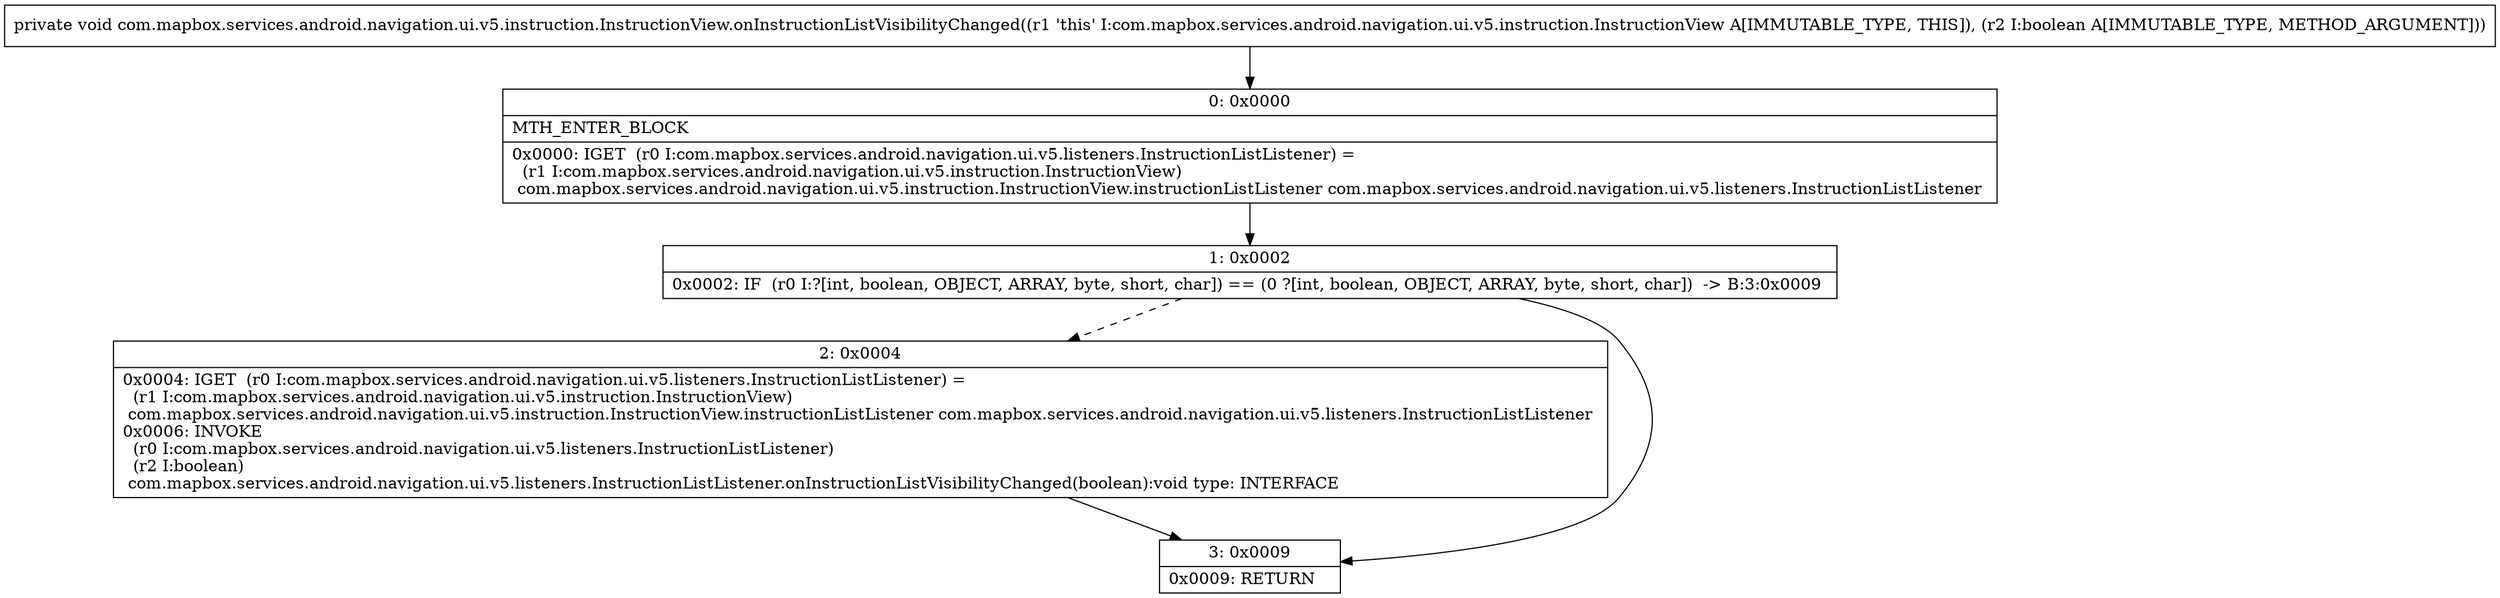 digraph "CFG forcom.mapbox.services.android.navigation.ui.v5.instruction.InstructionView.onInstructionListVisibilityChanged(Z)V" {
Node_0 [shape=record,label="{0\:\ 0x0000|MTH_ENTER_BLOCK\l|0x0000: IGET  (r0 I:com.mapbox.services.android.navigation.ui.v5.listeners.InstructionListListener) = \l  (r1 I:com.mapbox.services.android.navigation.ui.v5.instruction.InstructionView)\l com.mapbox.services.android.navigation.ui.v5.instruction.InstructionView.instructionListListener com.mapbox.services.android.navigation.ui.v5.listeners.InstructionListListener \l}"];
Node_1 [shape=record,label="{1\:\ 0x0002|0x0002: IF  (r0 I:?[int, boolean, OBJECT, ARRAY, byte, short, char]) == (0 ?[int, boolean, OBJECT, ARRAY, byte, short, char])  \-\> B:3:0x0009 \l}"];
Node_2 [shape=record,label="{2\:\ 0x0004|0x0004: IGET  (r0 I:com.mapbox.services.android.navigation.ui.v5.listeners.InstructionListListener) = \l  (r1 I:com.mapbox.services.android.navigation.ui.v5.instruction.InstructionView)\l com.mapbox.services.android.navigation.ui.v5.instruction.InstructionView.instructionListListener com.mapbox.services.android.navigation.ui.v5.listeners.InstructionListListener \l0x0006: INVOKE  \l  (r0 I:com.mapbox.services.android.navigation.ui.v5.listeners.InstructionListListener)\l  (r2 I:boolean)\l com.mapbox.services.android.navigation.ui.v5.listeners.InstructionListListener.onInstructionListVisibilityChanged(boolean):void type: INTERFACE \l}"];
Node_3 [shape=record,label="{3\:\ 0x0009|0x0009: RETURN   \l}"];
MethodNode[shape=record,label="{private void com.mapbox.services.android.navigation.ui.v5.instruction.InstructionView.onInstructionListVisibilityChanged((r1 'this' I:com.mapbox.services.android.navigation.ui.v5.instruction.InstructionView A[IMMUTABLE_TYPE, THIS]), (r2 I:boolean A[IMMUTABLE_TYPE, METHOD_ARGUMENT])) }"];
MethodNode -> Node_0;
Node_0 -> Node_1;
Node_1 -> Node_2[style=dashed];
Node_1 -> Node_3;
Node_2 -> Node_3;
}

